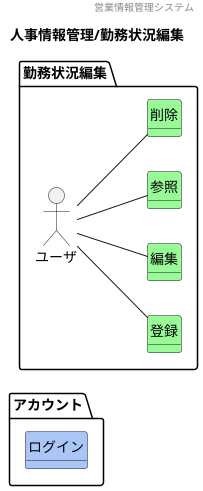 @startuml images/人事情報管理/勤務状況編集
' ヘッダー
header 営業情報管理システム
' タイトル
title 人事情報管理/勤務状況編集
' 
hide circle
' 
hide method
left to right direction

package "アカウント"{
    class "ログイン" #A9C6F6
}

package "勤務状況編集" {
    'ユーザや外部システム
    mix_actor "ユーザ"
    class "登録" #98fb98
    class "編集" #98fb98
    class "参照" #98fb98
    class "削除" #98fb98
    ' class "" #F5A9BC
    ' class "" #ffd700

    'モデル同士の関係
    ユーザ -- 参照
    ユーザ -- 登録
    ユーザ -- 編集
    ユーザ -- 削除

    'ドメインクラスの属性

}



@enduml